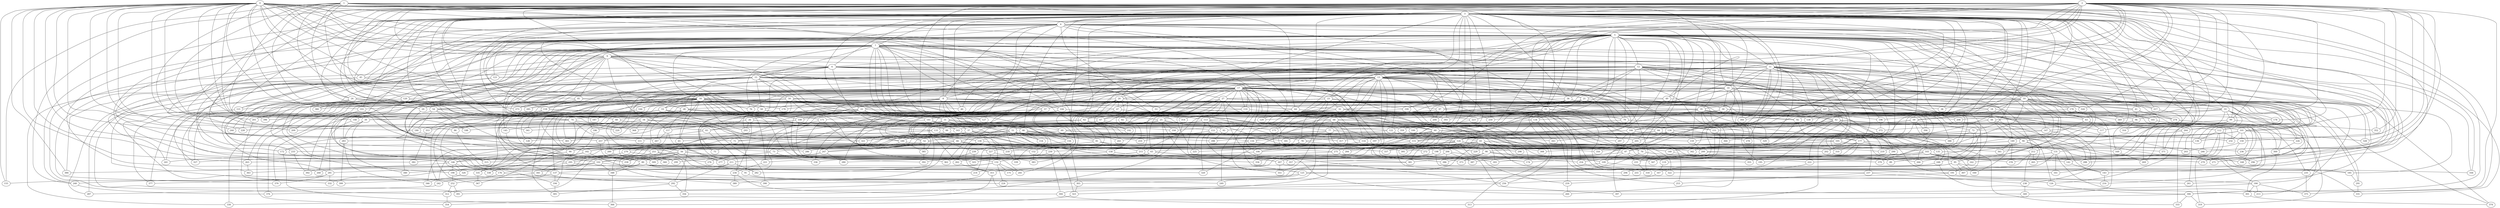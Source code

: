 strict graph "barabasi_albert_graph(400,3)" {
0;
1;
2;
3;
4;
5;
6;
7;
8;
9;
10;
11;
12;
13;
14;
15;
16;
17;
18;
19;
20;
21;
22;
23;
24;
25;
26;
27;
28;
29;
30;
31;
32;
33;
34;
35;
36;
37;
38;
39;
40;
41;
42;
43;
44;
45;
46;
47;
48;
49;
50;
51;
52;
53;
54;
55;
56;
57;
58;
59;
60;
61;
62;
63;
64;
65;
66;
67;
68;
69;
70;
71;
72;
73;
74;
75;
76;
77;
78;
79;
80;
81;
82;
83;
84;
85;
86;
87;
88;
89;
90;
91;
92;
93;
94;
95;
96;
97;
98;
99;
100;
101;
102;
103;
104;
105;
106;
107;
108;
109;
110;
111;
112;
113;
114;
115;
116;
117;
118;
119;
120;
121;
122;
123;
124;
125;
126;
127;
128;
129;
130;
131;
132;
133;
134;
135;
136;
137;
138;
139;
140;
141;
142;
143;
144;
145;
146;
147;
148;
149;
150;
151;
152;
153;
154;
155;
156;
157;
158;
159;
160;
161;
162;
163;
164;
165;
166;
167;
168;
169;
170;
171;
172;
173;
174;
175;
176;
177;
178;
179;
180;
181;
182;
183;
184;
185;
186;
187;
188;
189;
190;
191;
192;
193;
194;
195;
196;
197;
198;
199;
200;
201;
202;
203;
204;
205;
206;
207;
208;
209;
210;
211;
212;
213;
214;
215;
216;
217;
218;
219;
220;
221;
222;
223;
224;
225;
226;
227;
228;
229;
230;
231;
232;
233;
234;
235;
236;
237;
238;
239;
240;
241;
242;
243;
244;
245;
246;
247;
248;
249;
250;
251;
252;
253;
254;
255;
256;
257;
258;
259;
260;
261;
262;
263;
264;
265;
266;
267;
268;
269;
270;
271;
272;
273;
274;
275;
276;
277;
278;
279;
280;
281;
282;
283;
284;
285;
286;
287;
288;
289;
290;
291;
292;
293;
294;
295;
296;
297;
298;
299;
300;
301;
302;
303;
304;
305;
306;
307;
308;
309;
310;
311;
312;
313;
314;
315;
316;
317;
318;
319;
320;
321;
322;
323;
324;
325;
326;
327;
328;
329;
330;
331;
332;
333;
334;
335;
336;
337;
338;
339;
340;
341;
342;
343;
344;
345;
346;
347;
348;
349;
350;
351;
352;
353;
354;
355;
356;
357;
358;
359;
360;
361;
362;
363;
364;
365;
366;
367;
368;
369;
370;
371;
372;
373;
374;
375;
376;
377;
378;
379;
380;
381;
382;
383;
384;
385;
386;
387;
388;
389;
390;
391;
392;
393;
394;
395;
396;
397;
398;
399;
0 -- 384  [is_available=True, prob="0.540332377405"];
0 -- 129  [is_available=True, prob="0.200258462827"];
0 -- 3  [is_available=True, prob="0.970851096077"];
0 -- 6  [is_available=True, prob="0.418163371591"];
0 -- 7  [is_available=True, prob="0.285326528063"];
0 -- 9  [is_available=True, prob="1.0"];
0 -- 396  [is_available=True, prob="0.672468621437"];
0 -- 365  [is_available=True, prob="0.72561372502"];
0 -- 16  [is_available=True, prob="0.678876687597"];
0 -- 149  [is_available=True, prob="1.0"];
0 -- 24  [is_available=True, prob="1.0"];
0 -- 201  [is_available=True, prob="0.725404132547"];
0 -- 155  [is_available=True, prob="0.392972900365"];
0 -- 31  [is_available=True, prob="0.0209851598007"];
0 -- 27  [is_available=True, prob="1.0"];
0 -- 295  [is_available=True, prob="1.0"];
0 -- 263  [is_available=True, prob="0.96216439711"];
0 -- 45  [is_available=True, prob="0.100930205518"];
0 -- 49  [is_available=True, prob="0.529082547837"];
0 -- 306  [is_available=True, prob="0.596191333393"];
0 -- 307  [is_available=True, prob="0.235707088479"];
0 -- 55  [is_available=True, prob="0.960609703044"];
0 -- 189  [is_available=True, prob="1.0"];
0 -- 193  [is_available=True, prob="0.600027088601"];
0 -- 69  [is_available=True, prob="0.672042295299"];
0 -- 71  [is_available=True, prob="1.0"];
0 -- 72  [is_available=True, prob="0.340156889312"];
0 -- 73  [is_available=True, prob="0.314950756202"];
0 -- 209  [is_available=True, prob="0.299400268156"];
0 -- 211  [is_available=True, prob="0.436194657108"];
0 -- 227  [is_available=True, prob="0.824046685879"];
0 -- 228  [is_available=True, prob="0.00600257137261"];
0 -- 104  [is_available=True, prob="0.799962553314"];
0 -- 106  [is_available=True, prob="0.708925611987"];
0 -- 237  [is_available=True, prob="0.0447000349362"];
0 -- 368  [is_available=True, prob="0.614924590716"];
0 -- 244  [is_available=True, prob="1.0"];
0 -- 382  [is_available=True, prob="1.0"];
1 -- 64  [is_available=True, prob="0.0106979810994"];
1 -- 34  [is_available=True, prob="0.0983875713927"];
1 -- 3  [is_available=True, prob="0.795250250304"];
1 -- 4  [is_available=True, prob="0.793271201667"];
1 -- 342  [is_available=True, prob="0.208082923812"];
1 -- 74  [is_available=True, prob="0.321276136569"];
1 -- 99  [is_available=True, prob="1.0"];
1 -- 273  [is_available=True, prob="0.888722186535"];
1 -- 83  [is_available=True, prob="0.92538153749"];
1 -- 180  [is_available=True, prob="0.71954444509"];
1 -- 245  [is_available=True, prob="0.404802020528"];
1 -- 54  [is_available=True, prob="0.0526329570476"];
1 -- 375  [is_available=True, prob="1.0"];
1 -- 155  [is_available=True, prob="0.127205432052"];
1 -- 341  [is_available=True, prob="0.179535678262"];
2 -- 3  [is_available=True, prob="0.149075034739"];
2 -- 4  [is_available=True, prob="0.774117202668"];
2 -- 5  [is_available=True, prob="0.15779473985"];
2 -- 136  [is_available=True, prob="0.749639330249"];
2 -- 9  [is_available=True, prob="0.522911204352"];
2 -- 266  [is_available=True, prob="0.789573237777"];
2 -- 11  [is_available=True, prob="1.0"];
2 -- 12  [is_available=True, prob="0.590588549833"];
2 -- 148  [is_available=True, prob="0.674740827408"];
2 -- 21  [is_available=True, prob="1.0"];
2 -- 284  [is_available=True, prob="0.444320052343"];
2 -- 35  [is_available=True, prob="1.0"];
2 -- 36  [is_available=True, prob="0.823456210747"];
2 -- 166  [is_available=True, prob="1.0"];
2 -- 39  [is_available=True, prob="0.430748930734"];
2 -- 171  [is_available=True, prob="1.0"];
2 -- 44  [is_available=True, prob="1.0"];
2 -- 48  [is_available=True, prob="0.614141714109"];
2 -- 306  [is_available=True, prob="0.760963136523"];
2 -- 51  [is_available=True, prob="1.0"];
2 -- 55  [is_available=True, prob="0.242482904326"];
2 -- 64  [is_available=True, prob="1.0"];
2 -- 352  [is_available=True, prob="0.226433245427"];
2 -- 324  [is_available=True, prob="0.291820259598"];
2 -- 199  [is_available=True, prob="0.913222087027"];
2 -- 328  [is_available=True, prob="0.312587537649"];
2 -- 208  [is_available=True, prob="0.673104879283"];
2 -- 84  [is_available=True, prob="1.0"];
2 -- 85  [is_available=True, prob="0.850062520736"];
2 -- 96  [is_available=True, prob="0.857621162068"];
2 -- 100  [is_available=True, prob="0.733627374759"];
2 -- 101  [is_available=True, prob="0.577717863333"];
2 -- 105  [is_available=True, prob="0.206163111831"];
2 -- 111  [is_available=True, prob="0.940076592876"];
2 -- 240  [is_available=True, prob="0.365570599449"];
2 -- 246  [is_available=True, prob="0.844251960321"];
2 -- 127  [is_available=True, prob="1.0"];
3 -- 4  [is_available=True, prob="1.0"];
3 -- 5  [is_available=True, prob="0.290282523054"];
3 -- 6  [is_available=True, prob="0.408178866759"];
3 -- 7  [is_available=True, prob="1.0"];
3 -- 8  [is_available=True, prob="0.819061531757"];
3 -- 10  [is_available=True, prob="0.953071698759"];
3 -- 13  [is_available=True, prob="0.182195575138"];
3 -- 14  [is_available=True, prob="0.337194363099"];
3 -- 271  [is_available=True, prob="0.865259962969"];
3 -- 146  [is_available=True, prob="0.48801803528"];
3 -- 147  [is_available=True, prob="0.280448614293"];
3 -- 22  [is_available=True, prob="0.698023412892"];
3 -- 217  [is_available=True, prob="0.151011330139"];
3 -- 24  [is_available=True, prob="0.282928294732"];
3 -- 26  [is_available=True, prob="1.0"];
3 -- 29  [is_available=True, prob="1.0"];
3 -- 133  [is_available=True, prob="1.0"];
3 -- 33  [is_available=True, prob="0.0849786420483"];
3 -- 36  [is_available=True, prob="0.839489810089"];
3 -- 166  [is_available=True, prob="0.945711124829"];
3 -- 40  [is_available=True, prob="0.0495164857166"];
3 -- 41  [is_available=True, prob="0.714393663002"];
3 -- 45  [is_available=True, prob="0.922432678342"];
3 -- 46  [is_available=True, prob="0.226285657941"];
3 -- 48  [is_available=True, prob="0.536252591921"];
3 -- 178  [is_available=True, prob="1.0"];
3 -- 58  [is_available=True, prob="0.835875459899"];
3 -- 59  [is_available=True, prob="1.0"];
3 -- 316  [is_available=True, prob="0.238696940082"];
3 -- 193  [is_available=True, prob="0.628237728734"];
3 -- 67  [is_available=True, prob="0.461026204044"];
3 -- 72  [is_available=True, prob="0.635948355999"];
3 -- 331  [is_available=True, prob="0.438545051184"];
3 -- 80  [is_available=True, prob="0.0378017631757"];
3 -- 81  [is_available=True, prob="0.591113752989"];
3 -- 84  [is_available=True, prob="0.00528373087931"];
3 -- 87  [is_available=True, prob="0.899216268193"];
3 -- 164  [is_available=True, prob="0.865523875738"];
3 -- 92  [is_available=True, prob="1.0"];
3 -- 221  [is_available=True, prob="0.968281268512"];
3 -- 99  [is_available=True, prob="0.133487073872"];
3 -- 357  [is_available=True, prob="1.0"];
3 -- 358  [is_available=True, prob="0.930463148946"];
3 -- 359  [is_available=True, prob="0.323966063289"];
3 -- 105  [is_available=True, prob="0.284829877416"];
3 -- 107  [is_available=True, prob="0.236047983626"];
3 -- 240  [is_available=True, prob="1.0"];
3 -- 114  [is_available=True, prob="0.159189239565"];
3 -- 117  [is_available=True, prob="0.820721284977"];
3 -- 120  [is_available=True, prob="1.0"];
3 -- 250  [is_available=True, prob="0.860843986824"];
3 -- 383  [is_available=True, prob="0.894849982174"];
4 -- 5  [is_available=True, prob="0.965583592167"];
4 -- 257  [is_available=True, prob="0.264538022947"];
4 -- 8  [is_available=True, prob="0.696115481891"];
4 -- 10  [is_available=True, prob="0.0718627268433"];
4 -- 140  [is_available=True, prob="0.209869556033"];
4 -- 269  [is_available=True, prob="0.339558926555"];
4 -- 275  [is_available=True, prob="0.665285655013"];
4 -- 28  [is_available=True, prob="0.87626622398"];
4 -- 40  [is_available=True, prob="1.0"];
4 -- 169  [is_available=True, prob="0.500313007804"];
4 -- 49  [is_available=True, prob="0.0698063858561"];
4 -- 53  [is_available=True, prob="1.0"];
4 -- 55  [is_available=True, prob="0.910142604143"];
4 -- 66  [is_available=True, prob="0.802719160461"];
4 -- 268  [is_available=True, prob="0.816059823247"];
4 -- 209  [is_available=True, prob="0.560051983082"];
4 -- 86  [is_available=True, prob="1.0"];
4 -- 100  [is_available=True, prob="1.0"];
4 -- 118  [is_available=True, prob="0.753335704874"];
4 -- 127  [is_available=True, prob="0.80935436113"];
5 -- 150  [is_available=True, prob="1.0"];
5 -- 6  [is_available=True, prob="0.325331429676"];
5 -- 7  [is_available=True, prob="0.0182491691298"];
5 -- 8  [is_available=True, prob="1.0"];
5 -- 393  [is_available=True, prob="0.904472239037"];
5 -- 10  [is_available=True, prob="1.0"];
5 -- 11  [is_available=True, prob="0.746830900871"];
5 -- 12  [is_available=True, prob="0.171171597949"];
5 -- 13  [is_available=True, prob="0.274600066724"];
5 -- 14  [is_available=True, prob="1.0"];
5 -- 17  [is_available=True, prob="1.0"];
5 -- 20  [is_available=True, prob="0.187568938583"];
5 -- 22  [is_available=True, prob="0.854685579927"];
5 -- 279  [is_available=True, prob="0.998595499976"];
5 -- 152  [is_available=True, prob="0.0729213014893"];
5 -- 159  [is_available=True, prob="0.157523324864"];
5 -- 33  [is_available=True, prob="1.0"];
5 -- 34  [is_available=True, prob="1.0"];
5 -- 35  [is_available=True, prob="0.780678130349"];
5 -- 164  [is_available=True, prob="0.53173950602"];
5 -- 38  [is_available=True, prob="1.0"];
5 -- 369  [is_available=True, prob="0.867149404306"];
5 -- 391  [is_available=True, prob="0.933608000639"];
5 -- 172  [is_available=True, prob="0.0248390468857"];
5 -- 176  [is_available=True, prob="0.385785216443"];
5 -- 53  [is_available=True, prob="1.0"];
5 -- 310  [is_available=True, prob="1.0"];
5 -- 312  [is_available=True, prob="1.0"];
5 -- 59  [is_available=True, prob="0.918076696621"];
5 -- 332  [is_available=True, prob="0.633461707712"];
5 -- 205  [is_available=True, prob="0.389496494728"];
5 -- 79  [is_available=True, prob="0.517866973625"];
5 -- 80  [is_available=True, prob="0.506382542881"];
5 -- 87  [is_available=True, prob="0.310238977688"];
5 -- 251  [is_available=True, prob="0.3546420141"];
5 -- 101  [is_available=True, prob="0.314790497139"];
5 -- 276  [is_available=True, prob="0.112784246664"];
5 -- 103  [is_available=True, prob="0.170144010605"];
5 -- 104  [is_available=True, prob="1.0"];
5 -- 107  [is_available=True, prob="1.0"];
5 -- 236  [is_available=True, prob="1.0"];
5 -- 109  [is_available=True, prob="0.62568334696"];
5 -- 112  [is_available=True, prob="0.0180402430513"];
5 -- 287  [is_available=True, prob="0.719732192328"];
5 -- 115  [is_available=True, prob="0.570159805876"];
5 -- 121  [is_available=True, prob="1.0"];
5 -- 378  [is_available=True, prob="1.0"];
5 -- 123  [is_available=True, prob="0.14278035182"];
5 -- 124  [is_available=True, prob="0.59324288286"];
5 -- 125  [is_available=True, prob="0.485905821926"];
6 -- 231  [is_available=True, prob="0.115160228589"];
6 -- 328  [is_available=True, prob="0.745327819518"];
6 -- 188  [is_available=True, prob="0.273916420631"];
6 -- 75  [is_available=True, prob="0.430905732683"];
6 -- 204  [is_available=True, prob="0.740140861153"];
6 -- 370  [is_available=True, prob="0.0879118194174"];
6 -- 15  [is_available=True, prob="0.727936907014"];
6 -- 114  [is_available=True, prob="1.0"];
6 -- 212  [is_available=True, prob="0.148731529301"];
6 -- 88  [is_available=True, prob="0.497311389017"];
6 -- 380  [is_available=True, prob="0.253374208125"];
6 -- 122  [is_available=True, prob="0.160599230317"];
6 -- 28  [is_available=True, prob="0.980774684606"];
7 -- 258  [is_available=True, prob="0.93930361376"];
7 -- 9  [is_available=True, prob="0.408961476068"];
7 -- 11  [is_available=True, prob="0.27029030797"];
7 -- 396  [is_available=True, prob="1.0"];
7 -- 15  [is_available=True, prob="0.0528057423769"];
7 -- 16  [is_available=True, prob="0.0963640730562"];
7 -- 145  [is_available=True, prob="0.345302234309"];
7 -- 156  [is_available=True, prob="0.996868470727"];
7 -- 31  [is_available=True, prob="0.556988630158"];
7 -- 37  [is_available=True, prob="0.970365427825"];
7 -- 241  [is_available=True, prob="0.9049234599"];
7 -- 170  [is_available=True, prob="0.111175801159"];
7 -- 327  [is_available=True, prob="0.633306343348"];
7 -- 46  [is_available=True, prob="1.0"];
7 -- 176  [is_available=True, prob="0.557379432283"];
7 -- 310  [is_available=True, prob="0.554256844112"];
7 -- 57  [is_available=True, prob="0.467040285764"];
7 -- 187  [is_available=True, prob="0.450595905668"];
7 -- 330  [is_available=True, prob="0.00941047321353"];
7 -- 194  [is_available=True, prob="0.817782700989"];
7 -- 139  [is_available=True, prob="1.0"];
7 -- 324  [is_available=True, prob="1.0"];
7 -- 199  [is_available=True, prob="0.621894812932"];
7 -- 74  [is_available=True, prob="0.562212064955"];
7 -- 76  [is_available=True, prob="1.0"];
7 -- 82  [is_available=True, prob="0.038603127363"];
7 -- 212  [is_available=True, prob="0.131148219233"];
7 -- 344  [is_available=True, prob="0.23835284773"];
7 -- 107  [is_available=True, prob="1.0"];
7 -- 110  [is_available=True, prob="1.0"];
7 -- 113  [is_available=True, prob="0.976831919732"];
7 -- 243  [is_available=True, prob="1.0"];
7 -- 120  [is_available=True, prob="0.27714879288"];
7 -- 121  [is_available=True, prob="1.0"];
8 -- 32  [is_available=True, prob="1.0"];
8 -- 64  [is_available=True, prob="0.201263841743"];
8 -- 83  [is_available=True, prob="0.458490821857"];
8 -- 38  [is_available=True, prob="0.677720677755"];
8 -- 104  [is_available=True, prob="0.297007539332"];
8 -- 41  [is_available=True, prob="0.834377129589"];
8 -- 75  [is_available=True, prob="0.824829848499"];
8 -- 302  [is_available=True, prob="0.38252232866"];
8 -- 154  [is_available=True, prob="0.17380862232"];
8 -- 19  [is_available=True, prob="0.50956480293"];
8 -- 285  [is_available=True, prob="0.0643172728041"];
8 -- 22  [is_available=True, prob="0.558056630204"];
8 -- 376  [is_available=True, prob="0.905033761611"];
8 -- 26  [is_available=True, prob="1.0"];
8 -- 255  [is_available=True, prob="1.0"];
8 -- 60  [is_available=True, prob="0.778368892288"];
8 -- 61  [is_available=True, prob="0.872727443151"];
8 -- 230  [is_available=True, prob="0.222744094652"];
9 -- 364  [is_available=True, prob="0.165672441542"];
9 -- 362  [is_available=True, prob="1.0"];
9 -- 281  [is_available=True, prob="1.0"];
9 -- 12  [is_available=True, prob="0.651370096678"];
9 -- 210  [is_available=True, prob="0.356400174453"];
9 -- 47  [is_available=True, prob="1.0"];
9 -- 273  [is_available=True, prob="1.0"];
9 -- 50  [is_available=True, prob="0.481100965203"];
9 -- 85  [is_available=True, prob="0.405761503045"];
9 -- 217  [is_available=True, prob="1.0"];
9 -- 185  [is_available=True, prob="1.0"];
9 -- 123  [is_available=True, prob="0.758689341806"];
9 -- 252  [is_available=True, prob="0.734538009082"];
9 -- 287  [is_available=True, prob="1.0"];
10 -- 32  [is_available=True, prob="1.0"];
10 -- 33  [is_available=True, prob="0.338447840772"];
10 -- 38  [is_available=True, prob="0.171682113504"];
10 -- 103  [is_available=True, prob="0.517031023892"];
10 -- 291  [is_available=True, prob="0.154320629974"];
10 -- 138  [is_available=True, prob="1.0"];
10 -- 235  [is_available=True, prob="1.0"];
10 -- 126  [is_available=True, prob="1.0"];
10 -- 142  [is_available=True, prob="0.428536561926"];
10 -- 365  [is_available=True, prob="1.0"];
10 -- 222  [is_available=True, prob="0.443778514616"];
10 -- 18  [is_available=True, prob="0.131002580438"];
10 -- 67  [is_available=True, prob="0.506415601297"];
10 -- 53  [is_available=True, prob="1.0"];
10 -- 324  [is_available=True, prob="0.187001312651"];
10 -- 347  [is_available=True, prob="0.939891821456"];
10 -- 170  [is_available=True, prob="0.891081968214"];
10 -- 94  [is_available=True, prob="0.682536842786"];
11 -- 266  [is_available=True, prob="0.0749862569865"];
11 -- 267  [is_available=True, prob="1.0"];
11 -- 13  [is_available=True, prob="0.682989801887"];
11 -- 16  [is_available=True, prob="0.193701257506"];
11 -- 17  [is_available=True, prob="1.0"];
11 -- 147  [is_available=True, prob="1.0"];
11 -- 20  [is_available=True, prob="1.0"];
11 -- 278  [is_available=True, prob="0.439641672783"];
11 -- 261  [is_available=True, prob="0.228954534424"];
11 -- 163  [is_available=True, prob="1.0"];
11 -- 45  [is_available=True, prob="0.0941357596472"];
11 -- 177  [is_available=True, prob="1.0"];
11 -- 313  [is_available=True, prob="1.0"];
11 -- 65  [is_available=True, prob="0.918182016468"];
11 -- 196  [is_available=True, prob="0.488755079956"];
11 -- 329  [is_available=True, prob="0.160895085018"];
11 -- 81  [is_available=True, prob="0.63712293458"];
11 -- 344  [is_available=True, prob="0.865136016058"];
11 -- 222  [is_available=True, prob="0.225722324163"];
11 -- 223  [is_available=True, prob="0.517751933272"];
11 -- 352  [is_available=True, prob="1.0"];
11 -- 231  [is_available=True, prob="0.90518887157"];
11 -- 19  [is_available=True, prob="0.809018420717"];
11 -- 116  [is_available=True, prob="0.537425102111"];
11 -- 374  [is_available=True, prob="0.684261205366"];
11 -- 248  [is_available=True, prob="1.0"];
11 -- 123  [is_available=True, prob="1.0"];
12 -- 97  [is_available=True, prob="0.623995883232"];
12 -- 227  [is_available=True, prob="1.0"];
12 -- 36  [is_available=True, prob="1.0"];
12 -- 264  [is_available=True, prob="0.642459576854"];
12 -- 42  [is_available=True, prob="0.152711375772"];
12 -- 208  [is_available=True, prob="1.0"];
12 -- 141  [is_available=True, prob="0.689391045708"];
12 -- 206  [is_available=True, prob="1.0"];
12 -- 15  [is_available=True, prob="1.0"];
12 -- 112  [is_available=True, prob="1.0"];
12 -- 221  [is_available=True, prob="0.0722034334722"];
12 -- 274  [is_available=True, prob="0.50450807756"];
12 -- 41  [is_available=True, prob="0.166021265753"];
12 -- 246  [is_available=True, prob="0.200284531631"];
12 -- 23  [is_available=True, prob="0.420597667145"];
12 -- 157  [is_available=True, prob="0.919021705439"];
12 -- 149  [is_available=True, prob="0.95768498952"];
13 -- 130  [is_available=True, prob="0.693781376873"];
13 -- 264  [is_available=True, prob="0.741923271095"];
13 -- 137  [is_available=True, prob="1.0"];
13 -- 386  [is_available=True, prob="1.0"];
13 -- 14  [is_available=True, prob="0.720126857073"];
13 -- 144  [is_available=True, prob="0.353534469333"];
13 -- 21  [is_available=True, prob="0.046323896034"];
13 -- 23  [is_available=True, prob="0.710657924226"];
13 -- 158  [is_available=True, prob="0.196981138345"];
13 -- 347  [is_available=True, prob="0.679150900628"];
13 -- 293  [is_available=True, prob="1.0"];
13 -- 170  [is_available=True, prob="1.0"];
13 -- 173  [is_available=True, prob="1.0"];
13 -- 47  [is_available=True, prob="1.0"];
13 -- 50  [is_available=True, prob="0.857884680634"];
13 -- 309  [is_available=True, prob="0.701217079898"];
13 -- 393  [is_available=True, prob="0.117822130007"];
13 -- 184  [is_available=True, prob="1.0"];
13 -- 76  [is_available=True, prob="0.437213386252"];
13 -- 78  [is_available=True, prob="0.913993497796"];
13 -- 79  [is_available=True, prob="1.0"];
13 -- 339  [is_available=True, prob="0.144901892757"];
13 -- 343  [is_available=True, prob="0.457616452355"];
13 -- 91  [is_available=True, prob="0.0215720875137"];
13 -- 95  [is_available=True, prob="0.417443920492"];
13 -- 115  [is_available=True, prob="0.209441322921"];
13 -- 249  [is_available=True, prob="1.0"];
14 -- 329  [is_available=True, prob="1.0"];
14 -- 43  [is_available=True, prob="0.0455280071817"];
14 -- 18  [is_available=True, prob="0.948873028299"];
14 -- 291  [is_available=True, prob="0.564820286039"];
14 -- 85  [is_available=True, prob="0.136447705442"];
14 -- 54  [is_available=True, prob="1.0"];
14 -- 371  [is_available=True, prob="0.285575329883"];
14 -- 25  [is_available=True, prob="0.21167710708"];
14 -- 374  [is_available=True, prob="1.0"];
14 -- 27  [is_available=True, prob="1.0"];
14 -- 220  [is_available=True, prob="0.778521276238"];
14 -- 30  [is_available=True, prob="0.789381217315"];
14 -- 351  [is_available=True, prob="0.664424562223"];
15 -- 163  [is_available=True, prob="0.364220659766"];
15 -- 228  [is_available=True, prob="0.961858265321"];
15 -- 233  [is_available=True, prob="0.0117893674524"];
15 -- 50  [is_available=True, prob="0.0291184320385"];
15 -- 17  [is_available=True, prob="0.334665906291"];
15 -- 18  [is_available=True, prob="0.499511997143"];
15 -- 186  [is_available=True, prob="0.791930465551"];
15 -- 54  [is_available=True, prob="0.330905473995"];
15 -- 23  [is_available=True, prob="0.200843625398"];
15 -- 24  [is_available=True, prob="1.0"];
15 -- 244  [is_available=True, prob="0.357453794283"];
15 -- 58  [is_available=True, prob="0.322562395928"];
15 -- 284  [is_available=True, prob="0.263092465187"];
15 -- 29  [is_available=True, prob="0.411246856662"];
15 -- 191  [is_available=True, prob="1.0"];
16 -- 128  [is_available=True, prob="0.441882015541"];
16 -- 259  [is_available=True, prob="0.679639185264"];
16 -- 132  [is_available=True, prob="0.546732951169"];
16 -- 144  [is_available=True, prob="0.298189161209"];
16 -- 273  [is_available=True, prob="0.53941796894"];
16 -- 19  [is_available=True, prob="1.0"];
16 -- 157  [is_available=True, prob="1.0"];
16 -- 30  [is_available=True, prob="0.160265253761"];
16 -- 293  [is_available=True, prob="0.539399752815"];
16 -- 40  [is_available=True, prob="0.0807142012249"];
16 -- 42  [is_available=True, prob="0.560817532985"];
16 -- 263  [is_available=True, prob="0.0404050322645"];
16 -- 179  [is_available=True, prob="0.13914262254"];
16 -- 60  [is_available=True, prob="0.561005087206"];
16 -- 61  [is_available=True, prob="0.146219258528"];
16 -- 65  [is_available=True, prob="0.325552576287"];
16 -- 330  [is_available=True, prob="0.117322270965"];
16 -- 76  [is_available=True, prob="0.329067595567"];
16 -- 77  [is_available=True, prob="0.277667675803"];
16 -- 340  [is_available=True, prob="0.689463087113"];
16 -- 341  [is_available=True, prob="0.180605657644"];
16 -- 226  [is_available=True, prob="0.572863552119"];
16 -- 102  [is_available=True, prob="0.595151057105"];
16 -- 108  [is_available=True, prob="0.458114041697"];
16 -- 110  [is_available=True, prob="0.812648913674"];
16 -- 118  [is_available=True, prob="1.0"];
16 -- 380  [is_available=True, prob="0.332212351516"];
16 -- 298  [is_available=True, prob="0.935902104176"];
17 -- 129  [is_available=True, prob="0.759495997888"];
17 -- 299  [is_available=True, prob="1.0"];
17 -- 132  [is_available=True, prob="0.0913676799575"];
17 -- 272  [is_available=True, prob="0.693178550851"];
17 -- 145  [is_available=True, prob="0.231882875076"];
17 -- 20  [is_available=True, prob="1.0"];
17 -- 21  [is_available=True, prob="1.0"];
17 -- 25  [is_available=True, prob="1.0"];
17 -- 27  [is_available=True, prob="1.0"];
17 -- 31  [is_available=True, prob="1.0"];
17 -- 283  [is_available=True, prob="1.0"];
17 -- 325  [is_available=True, prob="1.0"];
17 -- 296  [is_available=True, prob="0.509496546743"];
17 -- 43  [is_available=True, prob="0.790457361838"];
17 -- 49  [is_available=True, prob="1.0"];
17 -- 308  [is_available=True, prob="0.194364239661"];
17 -- 57  [is_available=True, prob="1.0"];
17 -- 159  [is_available=True, prob="0.237366604009"];
17 -- 62  [is_available=True, prob="0.222192384786"];
17 -- 139  [is_available=True, prob="0.377843031432"];
17 -- 68  [is_available=True, prob="0.311705379169"];
17 -- 197  [is_available=True, prob="1.0"];
17 -- 201  [is_available=True, prob="0.746765458851"];
17 -- 204  [is_available=True, prob="0.16337703876"];
17 -- 336  [is_available=True, prob="0.526972680815"];
17 -- 82  [is_available=True, prob="1.0"];
17 -- 211  [is_available=True, prob="0.47797193046"];
17 -- 332  [is_available=True, prob="0.673784080181"];
17 -- 315  [is_available=True, prob="0.452371983307"];
17 -- 187  [is_available=True, prob="0.194526874526"];
17 -- 196  [is_available=True, prob="1.0"];
17 -- 110  [is_available=True, prob="0.488632019168"];
17 -- 113  [is_available=True, prob="0.25537935436"];
17 -- 120  [is_available=True, prob="1.0"];
17 -- 249  [is_available=True, prob="1.0"];
17 -- 250  [is_available=True, prob="0.438714950664"];
17 -- 125  [is_available=True, prob="1.0"];
17 -- 254  [is_available=True, prob="1.0"];
17 -- 277  [is_available=True, prob="0.730383870954"];
18 -- 165  [is_available=True, prob="1.0"];
18 -- 44  [is_available=True, prob="0.302277367544"];
18 -- 113  [is_available=True, prob="0.341890017887"];
18 -- 279  [is_available=True, prob="0.8841850085"];
18 -- 59  [is_available=True, prob="1.0"];
19 -- 197  [is_available=True, prob="0.190694093326"];
19 -- 39  [is_available=True, prob="0.204524319871"];
19 -- 394  [is_available=True, prob="0.758485393866"];
19 -- 111  [is_available=True, prob="0.507430485368"];
19 -- 370  [is_available=True, prob="0.0982095537647"];
19 -- 91  [is_available=True, prob="1.0"];
20 -- 192  [is_available=True, prob="1.0"];
20 -- 97  [is_available=True, prob="0.0571225214693"];
20 -- 78  [is_available=True, prob="0.630606096229"];
20 -- 47  [is_available=True, prob="0.78788910967"];
20 -- 52  [is_available=True, prob="0.996171570838"];
20 -- 152  [is_available=True, prob="0.365674506445"];
20 -- 57  [is_available=True, prob="0.119467082779"];
20 -- 29  [is_available=True, prob="0.973940802083"];
20 -- 158  [is_available=True, prob="1.0"];
21 -- 355  [is_available=True, prob="0.760852302636"];
21 -- 134  [is_available=True, prob="1.0"];
21 -- 305  [is_available=True, prob="0.686998104154"];
21 -- 106  [is_available=True, prob="0.887065304"];
21 -- 238  [is_available=True, prob="0.00571339182992"];
21 -- 151  [is_available=True, prob="1.0"];
21 -- 28  [is_available=True, prob="0.80248160477"];
22 -- 165  [is_available=True, prob="0.521806238396"];
22 -- 39  [is_available=True, prob="0.735825613245"];
22 -- 74  [is_available=True, prob="1.0"];
22 -- 299  [is_available=True, prob="0.747558523163"];
22 -- 108  [is_available=True, prob="0.44533582644"];
22 -- 141  [is_available=True, prob="0.672866118303"];
22 -- 392  [is_available=True, prob="0.225185823724"];
22 -- 151  [is_available=True, prob="0.851771691802"];
22 -- 25  [is_available=True, prob="1.0"];
22 -- 26  [is_available=True, prob="0.819094744158"];
22 -- 314  [is_available=True, prob="1.0"];
22 -- 127  [is_available=True, prob="1.0"];
23 -- 32  [is_available=True, prob="0.208858869954"];
23 -- 193  [is_available=True, prob="0.0993614723799"];
23 -- 199  [is_available=True, prob="0.456793788818"];
23 -- 173  [is_available=True, prob="0.749217556208"];
23 -- 153  [is_available=True, prob="1.0"];
23 -- 58  [is_available=True, prob="0.022115567062"];
23 -- 335  [is_available=True, prob="0.736100684888"];
23 -- 318  [is_available=True, prob="0.302729035075"];
23 -- 63  [is_available=True, prob="0.779891270452"];
24 -- 363  [is_available=True, prob="1.0"];
24 -- 241  [is_available=True, prob="0.0257954743709"];
24 -- 131  [is_available=True, prob="0.305702908546"];
24 -- 380  [is_available=True, prob="1.0"];
24 -- 285  [is_available=True, prob="0.335193941747"];
25 -- 133  [is_available=True, prob="0.00786327065519"];
25 -- 358  [is_available=True, prob="0.695049068791"];
25 -- 359  [is_available=True, prob="1.0"];
25 -- 270  [is_available=True, prob="0.0112255624594"];
25 -- 336  [is_available=True, prob="1.0"];
25 -- 93  [is_available=True, prob="1.0"];
25 -- 351  [is_available=True, prob="0.920959065448"];
26 -- 293  [is_available=True, prob="0.332392799017"];
26 -- 234  [is_available=True, prob="0.192501942295"];
26 -- 122  [is_available=True, prob="0.904424024815"];
26 -- 157  [is_available=True, prob="1.0"];
27 -- 225  [is_available=True, prob="0.87604004304"];
27 -- 290  [is_available=True, prob="0.404078487559"];
27 -- 35  [is_available=True, prob="1.0"];
27 -- 256  [is_available=True, prob="0.306895098267"];
27 -- 73  [is_available=True, prob="0.333255804721"];
27 -- 51  [is_available=True, prob="0.619789162145"];
27 -- 62  [is_available=True, prob="0.352247803607"];
27 -- 215  [is_available=True, prob="0.163505184902"];
27 -- 282  [is_available=True, prob="0.261037374426"];
27 -- 30  [is_available=True, prob="1.0"];
27 -- 223  [is_available=True, prob="0.679951387209"];
28 -- 353  [is_available=True, prob="0.0930725446743"];
28 -- 34  [is_available=True, prob="0.250517284435"];
28 -- 67  [is_available=True, prob="0.794854119024"];
28 -- 232  [is_available=True, prob="0.329111683936"];
28 -- 137  [is_available=True, prob="0.457338807111"];
28 -- 98  [is_available=True, prob="1.0"];
28 -- 56  [is_available=True, prob="0.234184983761"];
29 -- 128  [is_available=True, prob="0.130296404951"];
30 -- 48  [is_available=True, prob="1.0"];
30 -- 68  [is_available=True, prob="1.0"];
30 -- 274  [is_available=True, prob="0.369415023515"];
30 -- 92  [is_available=True, prob="1.0"];
30 -- 126  [is_available=True, prob="0.782431496796"];
31 -- 192  [is_available=True, prob="0.0230187274564"];
31 -- 37  [is_available=True, prob="1.0"];
31 -- 262  [is_available=True, prob="0.0793223183983"];
31 -- 168  [is_available=True, prob="0.865059327922"];
31 -- 172  [is_available=True, prob="0.698751666988"];
31 -- 239  [is_available=True, prob="1.0"];
31 -- 112  [is_available=True, prob="0.970401511768"];
32 -- 66  [is_available=True, prob="1.0"];
32 -- 68  [is_available=True, prob="0.344287620531"];
32 -- 37  [is_available=True, prob="0.304126499789"];
32 -- 119  [is_available=True, prob="0.302983847113"];
32 -- 44  [is_available=True, prob="0.904094510911"];
32 -- 322  [is_available=True, prob="0.948913731531"];
32 -- 270  [is_available=True, prob="0.920529597169"];
32 -- 82  [is_available=True, prob="0.891348805941"];
32 -- 92  [is_available=True, prob="0.909244418318"];
32 -- 253  [is_available=True, prob="1.0"];
32 -- 247  [is_available=True, prob="0.0244970671089"];
33 -- 226  [is_available=True, prob="0.428430057163"];
33 -- 99  [is_available=True, prob="0.15120991315"];
33 -- 196  [is_available=True, prob="1.0"];
33 -- 369  [is_available=True, prob="0.60906371236"];
33 -- 136  [is_available=True, prob="0.355960496553"];
33 -- 139  [is_available=True, prob="1.0"];
33 -- 174  [is_available=True, prob="1.0"];
33 -- 168  [is_available=True, prob="0.601405065535"];
33 -- 261  [is_available=True, prob="0.391730770954"];
34 -- 390  [is_available=True, prob="1.0"];
34 -- 257  [is_available=True, prob="0.671797116843"];
34 -- 46  [is_available=True, prob="1.0"];
34 -- 353  [is_available=True, prob="0.79020828286"];
34 -- 368  [is_available=True, prob="0.667430791119"];
34 -- 398  [is_available=True, prob="0.193207922625"];
34 -- 86  [is_available=True, prob="0.178405780875"];
35 -- 320  [is_available=True, prob="0.722741440576"];
35 -- 129  [is_available=True, prob="0.435948871327"];
35 -- 195  [is_available=True, prob="1.0"];
35 -- 260  [is_available=True, prob="0.521701729382"];
35 -- 42  [is_available=True, prob="0.577356678379"];
35 -- 43  [is_available=True, prob="1.0"];
35 -- 396  [is_available=True, prob="0.393422610505"];
35 -- 367  [is_available=True, prob="0.533758901706"];
35 -- 208  [is_available=True, prob="0.820072136019"];
35 -- 219  [is_available=True, prob="0.0419615551182"];
35 -- 215  [is_available=True, prob="0.00326470456886"];
35 -- 395  [is_available=True, prob="0.981729233776"];
36 -- 256  [is_available=True, prob="1.0"];
36 -- 97  [is_available=True, prob="0.450720041203"];
36 -- 165  [is_available=True, prob="0.983912296045"];
36 -- 179  [is_available=True, prob="1.0"];
36 -- 278  [is_available=True, prob="0.107686579608"];
36 -- 314  [is_available=True, prob="0.281717192091"];
37 -- 65  [is_available=True, prob="0.589362996031"];
37 -- 70  [is_available=True, prob="0.234593190218"];
37 -- 321  [is_available=True, prob="0.0934179293693"];
37 -- 207  [is_available=True, prob="0.214151379747"];
37 -- 275  [is_available=True, prob="0.174811031148"];
37 -- 283  [is_available=True, prob="0.34063410227"];
39 -- 209  [is_available=True, prob="0.123871192057"];
39 -- 340  [is_available=True, prob="1.0"];
39 -- 283  [is_available=True, prob="0.973997891291"];
41 -- 96  [is_available=True, prob="0.914157701878"];
41 -- 326  [is_available=True, prob="1.0"];
41 -- 169  [is_available=True, prob="0.492037540409"];
41 -- 274  [is_available=True, prob="0.174682115061"];
42 -- 290  [is_available=True, prob="0.252155906696"];
42 -- 147  [is_available=True, prob="1.0"];
42 -- 167  [is_available=True, prob="0.210401789962"];
42 -- 300  [is_available=True, prob="0.112655793106"];
42 -- 307  [is_available=True, prob="0.882449970594"];
42 -- 51  [is_available=True, prob="0.506829294482"];
42 -- 308  [is_available=True, prob="0.592258807917"];
42 -- 342  [is_available=True, prob="1.0"];
42 -- 216  [is_available=True, prob="0.453359879735"];
42 -- 372  [is_available=True, prob="0.199213039518"];
42 -- 122  [is_available=True, prob="0.188806495426"];
42 -- 93  [is_available=True, prob="0.219993337595"];
43 -- 98  [is_available=True, prob="0.409785834956"];
43 -- 264  [is_available=True, prob="0.111694930921"];
43 -- 117  [is_available=True, prob="0.381160494081"];
44 -- 288  [is_available=True, prob="0.53641003807"];
44 -- 69  [is_available=True, prob="0.908069903529"];
44 -- 149  [is_available=True, prob="0.229493111111"];
44 -- 188  [is_available=True, prob="0.636812753539"];
44 -- 94  [is_available=True, prob="0.187537608868"];
45 -- 384  [is_available=True, prob="1.0"];
45 -- 171  [is_available=True, prob="0.398500832894"];
46 -- 160  [is_available=True, prob="0.291570096628"];
46 -- 70  [is_available=True, prob="1.0"];
46 -- 135  [is_available=True, prob="0.0992147678637"];
46 -- 66  [is_available=True, prob="0.369729477022"];
46 -- 365  [is_available=True, prob="1.0"];
46 -- 81  [is_available=True, prob="1.0"];
46 -- 114  [is_available=True, prob="1.0"];
46 -- 339  [is_available=True, prob="0.723738368878"];
46 -- 52  [is_available=True, prob="0.20978303278"];
46 -- 154  [is_available=True, prob="1.0"];
47 -- 171  [is_available=True, prob="0.0577048295606"];
47 -- 143  [is_available=True, prob="0.478149538657"];
47 -- 62  [is_available=True, prob="0.492379822659"];
48 -- 56  [is_available=True, prob="1.0"];
48 -- 186  [is_available=True, prob="0.991993593434"];
48 -- 60  [is_available=True, prob="0.668629699838"];
49 -- 166  [is_available=True, prob="0.55087323959"];
49 -- 178  [is_available=True, prob="0.217472946202"];
49 -- 52  [is_available=True, prob="0.918329795756"];
50 -- 96  [is_available=True, prob="0.795486571561"];
50 -- 130  [is_available=True, prob="0.131156138976"];
50 -- 267  [is_available=True, prob="0.736657416144"];
50 -- 109  [is_available=True, prob="1.0"];
50 -- 144  [is_available=True, prob="0.859912331956"];
50 -- 369  [is_available=True, prob="0.119915269606"];
50 -- 179  [is_available=True, prob="0.721495039497"];
50 -- 116  [is_available=True, prob="0.0215734953452"];
50 -- 217  [is_available=True, prob="0.846559621138"];
50 -- 121  [is_available=True, prob="0.838453111476"];
50 -- 90  [is_available=True, prob="1.0"];
50 -- 220  [is_available=True, prob="0.523881424236"];
50 -- 297  [is_available=True, prob="0.724811457617"];
51 -- 257  [is_available=True, prob="0.69639861269"];
51 -- 198  [is_available=True, prob="0.876517698939"];
51 -- 71  [is_available=True, prob="0.660968642893"];
51 -- 105  [is_available=True, prob="0.297831546754"];
51 -- 130  [is_available=True, prob="0.1732253589"];
51 -- 242  [is_available=True, prob="0.166371421438"];
51 -- 177  [is_available=True, prob="0.979299954117"];
51 -- 146  [is_available=True, prob="0.307640953062"];
51 -- 297  [is_available=True, prob="1.0"];
51 -- 89  [is_available=True, prob="1.0"];
51 -- 154  [is_available=True, prob="0.887586732774"];
51 -- 317  [is_available=True, prob="0.526362732741"];
51 -- 63  [is_available=True, prob="0.605484211617"];
52 -- 385  [is_available=True, prob="0.229027056395"];
52 -- 73  [is_available=True, prob="0.209717348539"];
52 -- 236  [is_available=True, prob="0.0563313381113"];
52 -- 247  [is_available=True, prob="0.714208436608"];
52 -- 56  [is_available=True, prob="0.424361977014"];
52 -- 90  [is_available=True, prob="1.0"];
52 -- 361  [is_available=True, prob="0.528918254808"];
54 -- 162  [is_available=True, prob="0.248640156899"];
54 -- 180  [is_available=True, prob="1.0"];
54 -- 148  [is_available=True, prob="0.890287384652"];
54 -- 282  [is_available=True, prob="0.86407718021"];
54 -- 188  [is_available=True, prob="0.567575839219"];
55 -- 387  [is_available=True, prob="0.513636642875"];
55 -- 167  [is_available=True, prob="0.318535473161"];
55 -- 138  [is_available=True, prob="0.939317907459"];
55 -- 79  [is_available=True, prob="0.400223585218"];
55 -- 337  [is_available=True, prob="0.984355102174"];
55 -- 148  [is_available=True, prob="0.208379876409"];
55 -- 280  [is_available=True, prob="0.383587701359"];
55 -- 223  [is_available=True, prob="0.774024608858"];
56 -- 258  [is_available=True, prob="1.0"];
56 -- 102  [is_available=True, prob="0.795398953425"];
56 -- 207  [is_available=True, prob="1.0"];
56 -- 241  [is_available=True, prob="0.37162787145"];
56 -- 309  [is_available=True, prob="0.814427096012"];
56 -- 175  [is_available=True, prob="0.110254114701"];
56 -- 383  [is_available=True, prob="1.0"];
57 -- 69  [is_available=True, prob="0.157933874541"];
57 -- 242  [is_available=True, prob="0.244476746492"];
57 -- 156  [is_available=True, prob="0.0677638752577"];
58 -- 393  [is_available=True, prob="0.56933371359"];
58 -- 201  [is_available=True, prob="1.0"];
58 -- 182  [is_available=True, prob="1.0"];
58 -- 93  [is_available=True, prob="0.943454609948"];
59 -- 72  [is_available=True, prob="0.0323649888717"];
59 -- 202  [is_available=True, prob="0.0233050600327"];
59 -- 77  [is_available=True, prob="1.0"];
59 -- 180  [is_available=True, prob="1.0"];
59 -- 181  [is_available=True, prob="1.0"];
59 -- 379  [is_available=True, prob="1.0"];
59 -- 394  [is_available=True, prob="0.455968066067"];
60 -- 278  [is_available=True, prob="0.917640343204"];
60 -- 197  [is_available=True, prob="1.0"];
60 -- 135  [is_available=True, prob="1.0"];
60 -- 205  [is_available=True, prob="0.389586041311"];
60 -- 78  [is_available=True, prob="0.105093412927"];
60 -- 373  [is_available=True, prob="0.895113790032"];
60 -- 182  [is_available=True, prob="1.0"];
60 -- 61  [is_available=True, prob="0.0684252215022"];
61 -- 224  [is_available=True, prob="0.826035509197"];
61 -- 289  [is_available=True, prob="1.0"];
61 -- 98  [is_available=True, prob="0.677287959994"];
61 -- 355  [is_available=True, prob="0.940949155556"];
61 -- 229  [is_available=True, prob="0.349470820432"];
61 -- 198  [is_available=True, prob="0.520263410427"];
61 -- 103  [is_available=True, prob="0.0371009640187"];
61 -- 119  [is_available=True, prob="1.0"];
61 -- 322  [is_available=True, prob="0.369242990026"];
61 -- 142  [is_available=True, prob="0.457805003051"];
61 -- 87  [is_available=True, prob="0.193259493213"];
61 -- 395  [is_available=True, prob="0.100900524491"];
61 -- 251  [is_available=True, prob="0.150432687187"];
61 -- 183  [is_available=True, prob="1.0"];
61 -- 63  [is_available=True, prob="0.0475422264122"];
62 -- 243  [is_available=True, prob="1.0"];
62 -- 83  [is_available=True, prob="0.240090314896"];
62 -- 244  [is_available=True, prob="1.0"];
62 -- 181  [is_available=True, prob="0.90045556808"];
62 -- 317  [is_available=True, prob="0.117611035552"];
63 -- 102  [is_available=True, prob="0.291373561464"];
63 -- 183  [is_available=True, prob="0.026528986441"];
63 -- 142  [is_available=True, prob="0.371604126253"];
63 -- 80  [is_available=True, prob="1.0"];
64 -- 385  [is_available=True, prob="0.0114776908296"];
64 -- 237  [is_available=True, prob="1.0"];
64 -- 178  [is_available=True, prob="1.0"];
64 -- 190  [is_available=True, prob="1.0"];
65 -- 292  [is_available=True, prob="0.435301306456"];
66 -- 389  [is_available=True, prob="1.0"];
66 -- 70  [is_available=True, prob="1.0"];
66 -- 308  [is_available=True, prob="0.713841615565"];
66 -- 247  [is_available=True, prob="0.0229166520989"];
66 -- 152  [is_available=True, prob="0.688235216013"];
66 -- 90  [is_available=True, prob="0.0349828366138"];
67 -- 192  [is_available=True, prob="0.01974926106"];
67 -- 101  [is_available=True, prob="0.777349253133"];
67 -- 71  [is_available=True, prob="0.717787217883"];
68 -- 323  [is_available=True, prob="0.290374079267"];
68 -- 100  [is_available=True, prob="0.815725098558"];
68 -- 229  [is_available=True, prob="1.0"];
68 -- 145  [is_available=True, prob="0.924773945758"];
68 -- 77  [is_available=True, prob="1.0"];
68 -- 398  [is_available=True, prob="0.0468116781711"];
68 -- 84  [is_available=True, prob="0.502588369771"];
69 -- 321  [is_available=True, prob="0.28898835509"];
69 -- 226  [is_available=True, prob="0.498783018858"];
69 -- 295  [is_available=True, prob="1.0"];
69 -- 124  [is_available=True, prob="0.414976742417"];
69 -- 156  [is_available=True, prob="0.599693876694"];
70 -- 376  [is_available=True, prob="0.274388657622"];
70 -- 89  [is_available=True, prob="0.875767144549"];
70 -- 95  [is_available=True, prob="0.603590373345"];
71 -- 75  [is_available=True, prob="0.191057473167"];
72 -- 388  [is_available=True, prob="0.198915455662"];
72 -- 239  [is_available=True, prob="1.0"];
72 -- 89  [is_available=True, prob="1.0"];
72 -- 95  [is_available=True, prob="1.0"];
73 -- 299  [is_available=True, prob="1.0"];
73 -- 336  [is_available=True, prob="0.686666991183"];
74 -- 358  [is_available=True, prob="0.0383631685519"];
74 -- 289  [is_available=True, prob="0.22445442073"];
74 -- 335  [is_available=True, prob="0.188739539885"];
74 -- 86  [is_available=True, prob="0.560021725666"];
74 -- 88  [is_available=True, prob="1.0"];
74 -- 220  [is_available=True, prob="1.0"];
77 -- 128  [is_available=True, prob="0.525146937073"];
77 -- 395  [is_available=True, prob="0.915371631977"];
77 -- 397  [is_available=True, prob="0.646241505605"];
77 -- 116  [is_available=True, prob="0.832930616394"];
77 -- 189  [is_available=True, prob="0.924788830566"];
77 -- 94  [is_available=True, prob="0.0939315837235"];
78 -- 225  [is_available=True, prob="0.423793288684"];
78 -- 202  [is_available=True, prob="1.0"];
78 -- 371  [is_available=True, prob="1.0"];
78 -- 218  [is_available=True, prob="0.978475233793"];
78 -- 106  [is_available=True, prob="0.805464216286"];
79 -- 88  [is_available=True, prob="1.0"];
79 -- 319  [is_available=True, prob="0.550733711533"];
80 -- 176  [is_available=True, prob="0.872762818604"];
80 -- 214  [is_available=True, prob="0.952002451648"];
80 -- 185  [is_available=True, prob="1.0"];
80 -- 91  [is_available=True, prob="0.245339062022"];
80 -- 348  [is_available=True, prob="1.0"];
81 -- 326  [is_available=True, prob="0.925875120541"];
81 -- 140  [is_available=True, prob="1.0"];
81 -- 172  [is_available=True, prob="0.565328704363"];
81 -- 215  [is_available=True, prob="1.0"];
81 -- 379  [is_available=True, prob="0.352519374456"];
82 -- 210  [is_available=True, prob="1.0"];
83 -- 234  [is_available=True, prob="0.0088280467551"];
83 -- 111  [is_available=True, prob="0.0990190547304"];
84 -- 329  [is_available=True, prob="0.504514604637"];
84 -- 243  [is_available=True, prob="0.133144613795"];
84 -- 185  [is_available=True, prob="0.345269322721"];
84 -- 124  [is_available=True, prob="1.0"];
85 -- 213  [is_available=True, prob="0.613089478123"];
85 -- 118  [is_available=True, prob="1.0"];
85 -- 345  [is_available=True, prob="0.215800024966"];
85 -- 285  [is_available=True, prob="0.932868898367"];
86 -- 315  [is_available=True, prob="0.521228434043"];
87 -- 231  [is_available=True, prob="0.0925172813053"];
87 -- 109  [is_available=True, prob="0.353720630152"];
87 -- 195  [is_available=True, prob="0.202689587172"];
87 -- 382  [is_available=True, prob="0.078482227778"];
88 -- 357  [is_available=True, prob="0.508469368597"];
88 -- 338  [is_available=True, prob="0.876403796548"];
90 -- 146  [is_available=True, prob="0.418913998847"];
91 -- 224  [is_available=True, prob="0.171351075255"];
92 -- 177  [is_available=True, prob="0.657079585706"];
92 -- 350  [is_available=True, prob="0.902712558474"];
92 -- 191  [is_available=True, prob="1.0"];
93 -- 398  [is_available=True, prob="0.805288779011"];
94 -- 131  [is_available=True, prob="0.0854370775918"];
94 -- 135  [is_available=True, prob="0.706686649241"];
94 -- 265  [is_available=True, prob="0.0319912240244"];
94 -- 182  [is_available=True, prob="0.714571972884"];
95 -- 160  [is_available=True, prob="0.664890057011"];
95 -- 164  [is_available=True, prob="0.185686273833"];
95 -- 175  [is_available=True, prob="0.696949163882"];
95 -- 307  [is_available=True, prob="0.408914727426"];
95 -- 125  [is_available=True, prob="0.53058918298"];
96 -- 316  [is_available=True, prob="0.889391209247"];
96 -- 372  [is_available=True, prob="0.606442310377"];
97 -- 203  [is_available=True, prob="0.62354934976"];
97 -- 204  [is_available=True, prob="0.434372198879"];
97 -- 108  [is_available=True, prob="0.658007510864"];
97 -- 314  [is_available=True, prob="0.929557784756"];
98 -- 386  [is_available=True, prob="0.831560694424"];
98 -- 381  [is_available=True, prob="0.132677894929"];
98 -- 373  [is_available=True, prob="1.0"];
98 -- 347  [is_available=True, prob="0.843318484419"];
98 -- 222  [is_available=True, prob="0.253144817155"];
99 -- 352  [is_available=True, prob="0.385889848307"];
99 -- 162  [is_available=True, prob="1.0"];
99 -- 269  [is_available=True, prob="1.0"];
99 -- 368  [is_available=True, prob="0.583776212173"];
99 -- 371  [is_available=True, prob="0.529572554107"];
101 -- 232  [is_available=True, prob="0.686578933888"];
101 -- 364  [is_available=True, prob="1.0"];
101 -- 236  [is_available=True, prob="0.906344202484"];
101 -- 328  [is_available=True, prob="0.564133584621"];
101 -- 115  [is_available=True, prob="0.124515777666"];
101 -- 150  [is_available=True, prob="0.51634791219"];
101 -- 159  [is_available=True, prob="0.545734507139"];
102 -- 235  [is_available=True, prob="0.692354029785"];
102 -- 335  [is_available=True, prob="0.192998685161"];
102 -- 340  [is_available=True, prob="0.206563831515"];
102 -- 348  [is_available=True, prob="0.233447371061"];
103 -- 162  [is_available=True, prob="0.689732428868"];
103 -- 387  [is_available=True, prob="1.0"];
103 -- 327  [is_available=True, prob="0.907350838381"];
103 -- 168  [is_available=True, prob="0.0779523380208"];
103 -- 392  [is_available=True, prob="0.351619159502"];
103 -- 271  [is_available=True, prob="0.0695391756184"];
103 -- 296  [is_available=True, prob="1.0"];
103 -- 119  [is_available=True, prob="0.445927339788"];
104 -- 174  [is_available=True, prob="0.710611398159"];
104 -- 189  [is_available=True, prob="0.538590611455"];
105 -- 169  [is_available=True, prob="0.592429486216"];
105 -- 270  [is_available=True, prob="0.866710229358"];
105 -- 272  [is_available=True, prob="0.66729049051"];
105 -- 184  [is_available=True, prob="0.782656598302"];
106 -- 334  [is_available=True, prob="0.0637914872714"];
106 -- 132  [is_available=True, prob="0.347417030177"];
107 -- 388  [is_available=True, prob="0.578509141319"];
107 -- 134  [is_available=True, prob="0.472720872289"];
107 -- 138  [is_available=True, prob="0.721501016019"];
107 -- 235  [is_available=True, prob="0.929278049426"];
107 -- 141  [is_available=True, prob="0.632057366156"];
107 -- 344  [is_available=True, prob="0.0536941648837"];
107 -- 219  [is_available=True, prob="1.0"];
107 -- 394  [is_available=True, prob="0.604496717772"];
107 -- 254  [is_available=True, prob="0.201129060206"];
108 -- 186  [is_available=True, prob="0.238208571688"];
108 -- 245  [is_available=True, prob="0.353174313145"];
109 -- 137  [is_available=True, prob="1.0"];
109 -- 161  [is_available=True, prob="0.647666272275"];
110 -- 367  [is_available=True, prob="0.856213859387"];
110 -- 117  [is_available=True, prob="0.86719171539"];
112 -- 288  [is_available=True, prob="0.649982368216"];
112 -- 136  [is_available=True, prob="0.787681333459"];
112 -- 265  [is_available=True, prob="0.528800362349"];
112 -- 150  [is_available=True, prob="0.958871487811"];
113 -- 225  [is_available=True, prob="0.321582144272"];
113 -- 133  [is_available=True, prob="0.327838133303"];
113 -- 262  [is_available=True, prob="0.174018715062"];
113 -- 200  [is_available=True, prob="1.0"];
113 -- 362  [is_available=True, prob="0.383700541571"];
113 -- 173  [is_available=True, prob="0.791501570427"];
113 -- 206  [is_available=True, prob="0.242946935151"];
113 -- 153  [is_available=True, prob="1.0"];
114 -- 246  [is_available=True, prob="1.0"];
114 -- 233  [is_available=True, prob="0.192547146879"];
114 -- 140  [is_available=True, prob="0.841280546447"];
114 -- 214  [is_available=True, prob="0.0875272339268"];
115 -- 227  [is_available=True, prob="1.0"];
115 -- 298  [is_available=True, prob="0.222468311584"];
115 -- 334  [is_available=True, prob="0.423819611698"];
115 -- 338  [is_available=True, prob="0.500716587978"];
116 -- 284  [is_available=True, prob="0.515845124379"];
116 -- 286  [is_available=True, prob="0.4255326693"];
117 -- 131  [is_available=True, prob="1.0"];
118 -- 353  [is_available=True, prob="1.0"];
118 -- 134  [is_available=True, prob="1.0"];
118 -- 268  [is_available=True, prob="0.31811402342"];
118 -- 153  [is_available=True, prob="1.0"];
119 -- 167  [is_available=True, prob="0.865490943195"];
120 -- 230  [is_available=True, prob="0.774906401345"];
120 -- 327  [is_available=True, prob="0.202075987954"];
120 -- 190  [is_available=True, prob="0.751946931388"];
121 -- 377  [is_available=True, prob="0.864538816445"];
122 -- 343  [is_available=True, prob="0.440294269954"];
122 -- 181  [is_available=True, prob="0.606730780313"];
123 -- 377  [is_available=True, prob="0.286466469481"];
123 -- 233  [is_available=True, prob="0.822623115749"];
124 -- 259  [is_available=True, prob="0.863249237161"];
124 -- 342  [is_available=True, prob="0.841286953614"];
124 -- 206  [is_available=True, prob="0.584762810671"];
124 -- 337  [is_available=True, prob="0.220797960343"];
124 -- 214  [is_available=True, prob="0.158746883126"];
124 -- 219  [is_available=True, prob="0.125881374987"];
124 -- 252  [is_available=True, prob="0.343090413339"];
124 -- 350  [is_available=True, prob="0.644399407984"];
125 -- 303  [is_available=True, prob="0.435318172948"];
125 -- 240  [is_available=True, prob="0.552126559977"];
125 -- 126  [is_available=True, prob="1.0"];
126 -- 306  [is_available=True, prob="0.254567449379"];
130 -- 158  [is_available=True, prob="0.727871825139"];
130 -- 311  [is_available=True, prob="1.0"];
131 -- 161  [is_available=True, prob="0.611737842237"];
131 -- 213  [is_available=True, prob="1.0"];
131 -- 325  [is_available=True, prob="1.0"];
131 -- 255  [is_available=True, prob="0.590903192028"];
132 -- 224  [is_available=True, prob="0.349734883258"];
132 -- 268  [is_available=True, prob="0.444740013848"];
132 -- 175  [is_available=True, prob="0.329732481097"];
132 -- 245  [is_available=True, prob="1.0"];
132 -- 281  [is_available=True, prob="0.878811721586"];
133 -- 323  [is_available=True, prob="0.0791195717712"];
133 -- 346  [is_available=True, prob="0.783610272231"];
134 -- 294  [is_available=True, prob="0.135673643024"];
134 -- 341  [is_available=True, prob="0.228351790983"];
134 -- 343  [is_available=True, prob="0.482377991328"];
134 -- 253  [is_available=True, prob="0.989274878406"];
135 -- 248  [is_available=True, prob="0.213283523351"];
136 -- 200  [is_available=True, prob="0.252162314681"];
137 -- 194  [is_available=True, prob="0.0543738923194"];
137 -- 184  [is_available=True, prob="0.759229522014"];
137 -- 155  [is_available=True, prob="0.173179445906"];
138 -- 151  [is_available=True, prob="0.40504509662"];
139 -- 205  [is_available=True, prob="0.303150185807"];
139 -- 143  [is_available=True, prob="1.0"];
139 -- 272  [is_available=True, prob="0.626164137192"];
139 -- 333  [is_available=True, prob="1.0"];
139 -- 248  [is_available=True, prob="0.867577006768"];
139 -- 397  [is_available=True, prob="1.0"];
139 -- 381  [is_available=True, prob="0.303177167085"];
140 -- 266  [is_available=True, prob="0.194153825677"];
141 -- 163  [is_available=True, prob="1.0"];
141 -- 228  [is_available=True, prob="0.828140835655"];
141 -- 388  [is_available=True, prob="0.92993002586"];
142 -- 143  [is_available=True, prob="0.931359674406"];
143 -- 216  [is_available=True, prob="1.0"];
144 -- 187  [is_available=True, prob="1.0"];
145 -- 360  [is_available=True, prob="0.789763952845"];
146 -- 384  [is_available=True, prob="0.493506377632"];
146 -- 326  [is_available=True, prob="0.940568732362"];
146 -- 338  [is_available=True, prob="0.778218760652"];
146 -- 190  [is_available=True, prob="1.0"];
147 -- 161  [is_available=True, prob="0.131712457711"];
147 -- 317  [is_available=True, prob="0.978661813325"];
148 -- 281  [is_available=True, prob="0.723541287442"];
149 -- 160  [is_available=True, prob="0.95333612824"];
149 -- 198  [is_available=True, prob="0.405947399387"];
149 -- 230  [is_available=True, prob="0.816596651447"];
149 -- 361  [is_available=True, prob="0.803047851939"];
149 -- 378  [is_available=True, prob="0.4865329619"];
150 -- 296  [is_available=True, prob="0.262750559181"];
150 -- 203  [is_available=True, prob="0.911644793356"];
151 -- 318  [is_available=True, prob="0.0600701263898"];
151 -- 364  [is_available=True, prob="0.471243726052"];
152 -- 383  [is_available=True, prob="1.0"];
153 -- 320  [is_available=True, prob="0.17545043302"];
153 -- 260  [is_available=True, prob="0.00861253675927"];
153 -- 331  [is_available=True, prob="0.415315252718"];
153 -- 210  [is_available=True, prob="0.273238299977"];
156 -- 239  [is_available=True, prob="1.0"];
156 -- 303  [is_available=True, prob="1.0"];
157 -- 289  [is_available=True, prob="1.0"];
157 -- 267  [is_available=True, prob="1.0"];
157 -- 277  [is_available=True, prob="1.0"];
158 -- 211  [is_available=True, prob="0.888789939892"];
158 -- 174  [is_available=True, prob="0.35467247274"];
159 -- 200  [is_available=True, prob="0.554242970328"];
162 -- 191  [is_available=True, prob="0.593401864334"];
163 -- 218  [is_available=True, prob="0.12308263802"];
165 -- 300  [is_available=True, prob="0.779817769003"];
166 -- 229  [is_available=True, prob="0.329641793901"];
166 -- 232  [is_available=True, prob="0.215097580088"];
166 -- 297  [is_available=True, prob="1.0"];
166 -- 258  [is_available=True, prob="1.0"];
166 -- 389  [is_available=True, prob="1.0"];
167 -- 259  [is_available=True, prob="0.0738565953072"];
169 -- 269  [is_available=True, prob="0.131385903919"];
170 -- 195  [is_available=True, prob="1.0"];
170 -- 203  [is_available=True, prob="1.0"];
170 -- 250  [is_available=True, prob="0.954437511793"];
170 -- 349  [is_available=True, prob="0.970183911667"];
171 -- 345  [is_available=True, prob="0.218448783838"];
171 -- 218  [is_available=True, prob="1.0"];
171 -- 286  [is_available=True, prob="1.0"];
172 -- 366  [is_available=True, prob="1.0"];
173 -- 337  [is_available=True, prob="0.526715731056"];
176 -- 242  [is_available=True, prob="0.997131334514"];
176 -- 292  [is_available=True, prob="0.651297826998"];
177 -- 290  [is_available=True, prob="1.0"];
177 -- 202  [is_available=True, prob="0.564162390668"];
177 -- 212  [is_available=True, prob="0.82930925573"];
177 -- 373  [is_available=True, prob="0.108253149915"];
177 -- 310  [is_available=True, prob="1.0"];
177 -- 183  [is_available=True, prob="0.148111440855"];
180 -- 321  [is_available=True, prob="1.0"];
182 -- 263  [is_available=True, prob="0.727300845904"];
182 -- 303  [is_available=True, prob="1.0"];
182 -- 315  [is_available=True, prob="1.0"];
184 -- 301  [is_available=True, prob="0.257792052371"];
184 -- 213  [is_available=True, prob="0.952626511335"];
184 -- 375  [is_available=True, prob="0.340049398588"];
184 -- 397  [is_available=True, prob="1.0"];
185 -- 291  [is_available=True, prob="0.569932156549"];
186 -- 194  [is_available=True, prob="0.331845018953"];
189 -- 385  [is_available=True, prob="1.0"];
189 -- 271  [is_available=True, prob="0.0131975796407"];
189 -- 251  [is_available=True, prob="0.838787018056"];
190 -- 252  [is_available=True, prob="1.0"];
190 -- 249  [is_available=True, prob="1.0"];
191 -- 256  [is_available=True, prob="1.0"];
191 -- 261  [is_available=True, prob="1.0"];
193 -- 354  [is_available=True, prob="0.896717297453"];
193 -- 286  [is_available=True, prob="0.669341591399"];
194 -- 305  [is_available=True, prob="0.249096448694"];
196 -- 372  [is_available=True, prob="0.349366912257"];
197 -- 275  [is_available=True, prob="1.0"];
198 -- 311  [is_available=True, prob="1.0"];
198 -- 216  [is_available=True, prob="0.521184966727"];
198 -- 221  [is_available=True, prob="0.971243938176"];
199 -- 381  [is_available=True, prob="1.0"];
199 -- 298  [is_available=True, prob="1.0"];
200 -- 288  [is_available=True, prob="0.47079659065"];
200 -- 262  [is_available=True, prob="0.331467532935"];
201 -- 399  [is_available=True, prob="0.696081474378"];
204 -- 313  [is_available=True, prob="1.0"];
205 -- 350  [is_available=True, prob="1.0"];
206 -- 386  [is_available=True, prob="0.353640646275"];
206 -- 387  [is_available=True, prob="0.906482221178"];
206 -- 207  [is_available=True, prob="0.556933524129"];
206 -- 254  [is_available=True, prob="1.0"];
207 -- 351  [is_available=True, prob="0.153132318113"];
207 -- 237  [is_available=True, prob="0.831687974846"];
211 -- 292  [is_available=True, prob="0.660841380697"];
211 -- 345  [is_available=True, prob="1.0"];
211 -- 282  [is_available=True, prob="1.0"];
212 -- 294  [is_available=True, prob="0.896494561687"];
212 -- 265  [is_available=True, prob="0.157602337676"];
212 -- 238  [is_available=True, prob="0.357608811869"];
215 -- 280  [is_available=True, prob="1.0"];
215 -- 334  [is_available=True, prob="0.325373138542"];
217 -- 316  [is_available=True, prob="1.0"];
218 -- 339  [is_available=True, prob="1.0"];
221 -- 234  [is_available=True, prob="1.0"];
222 -- 322  [is_available=True, prob="0.630595189701"];
223 -- 359  [is_available=True, prob="0.425808604955"];
226 -- 300  [is_available=True, prob="0.768884738848"];
227 -- 357  [is_available=True, prob="0.0169820750534"];
227 -- 391  [is_available=True, prob="0.0590249785681"];
230 -- 276  [is_available=True, prob="1.0"];
230 -- 304  [is_available=True, prob="1.0"];
231 -- 318  [is_available=True, prob="1.0"];
233 -- 302  [is_available=True, prob="0.966998524065"];
234 -- 304  [is_available=True, prob="0.775053011773"];
234 -- 389  [is_available=True, prob="0.213058056089"];
235 -- 375  [is_available=True, prob="0.782939543461"];
237 -- 253  [is_available=True, prob="1.0"];
237 -- 238  [is_available=True, prob="0.562143930738"];
238 -- 349  [is_available=True, prob="0.351242940829"];
239 -- 362  [is_available=True, prob="0.760811970601"];
239 -- 325  [is_available=True, prob="0.536049408973"];
240 -- 376  [is_available=True, prob="1.0"];
242 -- 287  [is_available=True, prob="1.0"];
247 -- 360  [is_available=True, prob="0.0565237045376"];
247 -- 276  [is_available=True, prob="0.812557537753"];
247 -- 280  [is_available=True, prob="1.0"];
248 -- 301  [is_available=True, prob="0.777762280976"];
248 -- 294  [is_available=True, prob="0.337339547682"];
251 -- 356  [is_available=True, prob="1.0"];
251 -- 312  [is_available=True, prob="0.799733347832"];
251 -- 378  [is_available=True, prob="0.729839982408"];
251 -- 348  [is_available=True, prob="0.366923760613"];
252 -- 312  [is_available=True, prob="0.0281650722736"];
252 -- 391  [is_available=True, prob="1.0"];
254 -- 255  [is_available=True, prob="0.526189069364"];
256 -- 304  [is_available=True, prob="0.79758454605"];
257 -- 360  [is_available=True, prob="0.657895281815"];
259 -- 260  [is_available=True, prob="0.749554342974"];
262 -- 311  [is_available=True, prob="0.918328919151"];
263 -- 363  [is_available=True, prob="0.396648060541"];
264 -- 361  [is_available=True, prob="0.201250219849"];
264 -- 333  [is_available=True, prob="0.476296866904"];
270 -- 363  [is_available=True, prob="1.0"];
270 -- 277  [is_available=True, prob="1.0"];
274 -- 319  [is_available=True, prob="0.448924259349"];
275 -- 295  [is_available=True, prob="0.229604411194"];
275 -- 279  [is_available=True, prob="1.0"];
281 -- 332  [is_available=True, prob="0.696392539015"];
281 -- 370  [is_available=True, prob="0.208952997463"];
281 -- 377  [is_available=True, prob="0.89572441511"];
283 -- 346  [is_available=True, prob="1.0"];
283 -- 399  [is_available=True, prob="0.172187987776"];
289 -- 309  [is_available=True, prob="0.698318108538"];
290 -- 379  [is_available=True, prob="0.577235971321"];
291 -- 331  [is_available=True, prob="1.0"];
292 -- 356  [is_available=True, prob="0.558715909348"];
292 -- 305  [is_available=True, prob="1.0"];
295 -- 320  [is_available=True, prob="0.359597754354"];
295 -- 302  [is_available=True, prob="0.12733576926"];
300 -- 301  [is_available=True, prob="0.0284414505105"];
301 -- 374  [is_available=True, prob="0.0871052239242"];
303 -- 323  [is_available=True, prob="0.0419214000913"];
304 -- 313  [is_available=True, prob="0.973712036882"];
306 -- 330  [is_available=True, prob="1.0"];
306 -- 333  [is_available=True, prob="0.0189409022025"];
306 -- 319  [is_available=True, prob="0.917327037205"];
310 -- 355  [is_available=True, prob="0.334894903761"];
311 -- 354  [is_available=True, prob="0.42694826245"];
311 -- 349  [is_available=True, prob="1.0"];
312 -- 354  [is_available=True, prob="0.866683409415"];
314 -- 356  [is_available=True, prob="0.914657348621"];
323 -- 366  [is_available=True, prob="0.982096026061"];
326 -- 346  [is_available=True, prob="0.950293104134"];
335 -- 367  [is_available=True, prob="0.702320938538"];
345 -- 399  [is_available=True, prob="0.445442998674"];
345 -- 390  [is_available=True, prob="0.112411442923"];
348 -- 366  [is_available=True, prob="0.624868484705"];
353 -- 382  [is_available=True, prob="0.651406940383"];
381 -- 390  [is_available=True, prob="1.0"];
385 -- 392  [is_available=True, prob="0.211969250335"];
}
